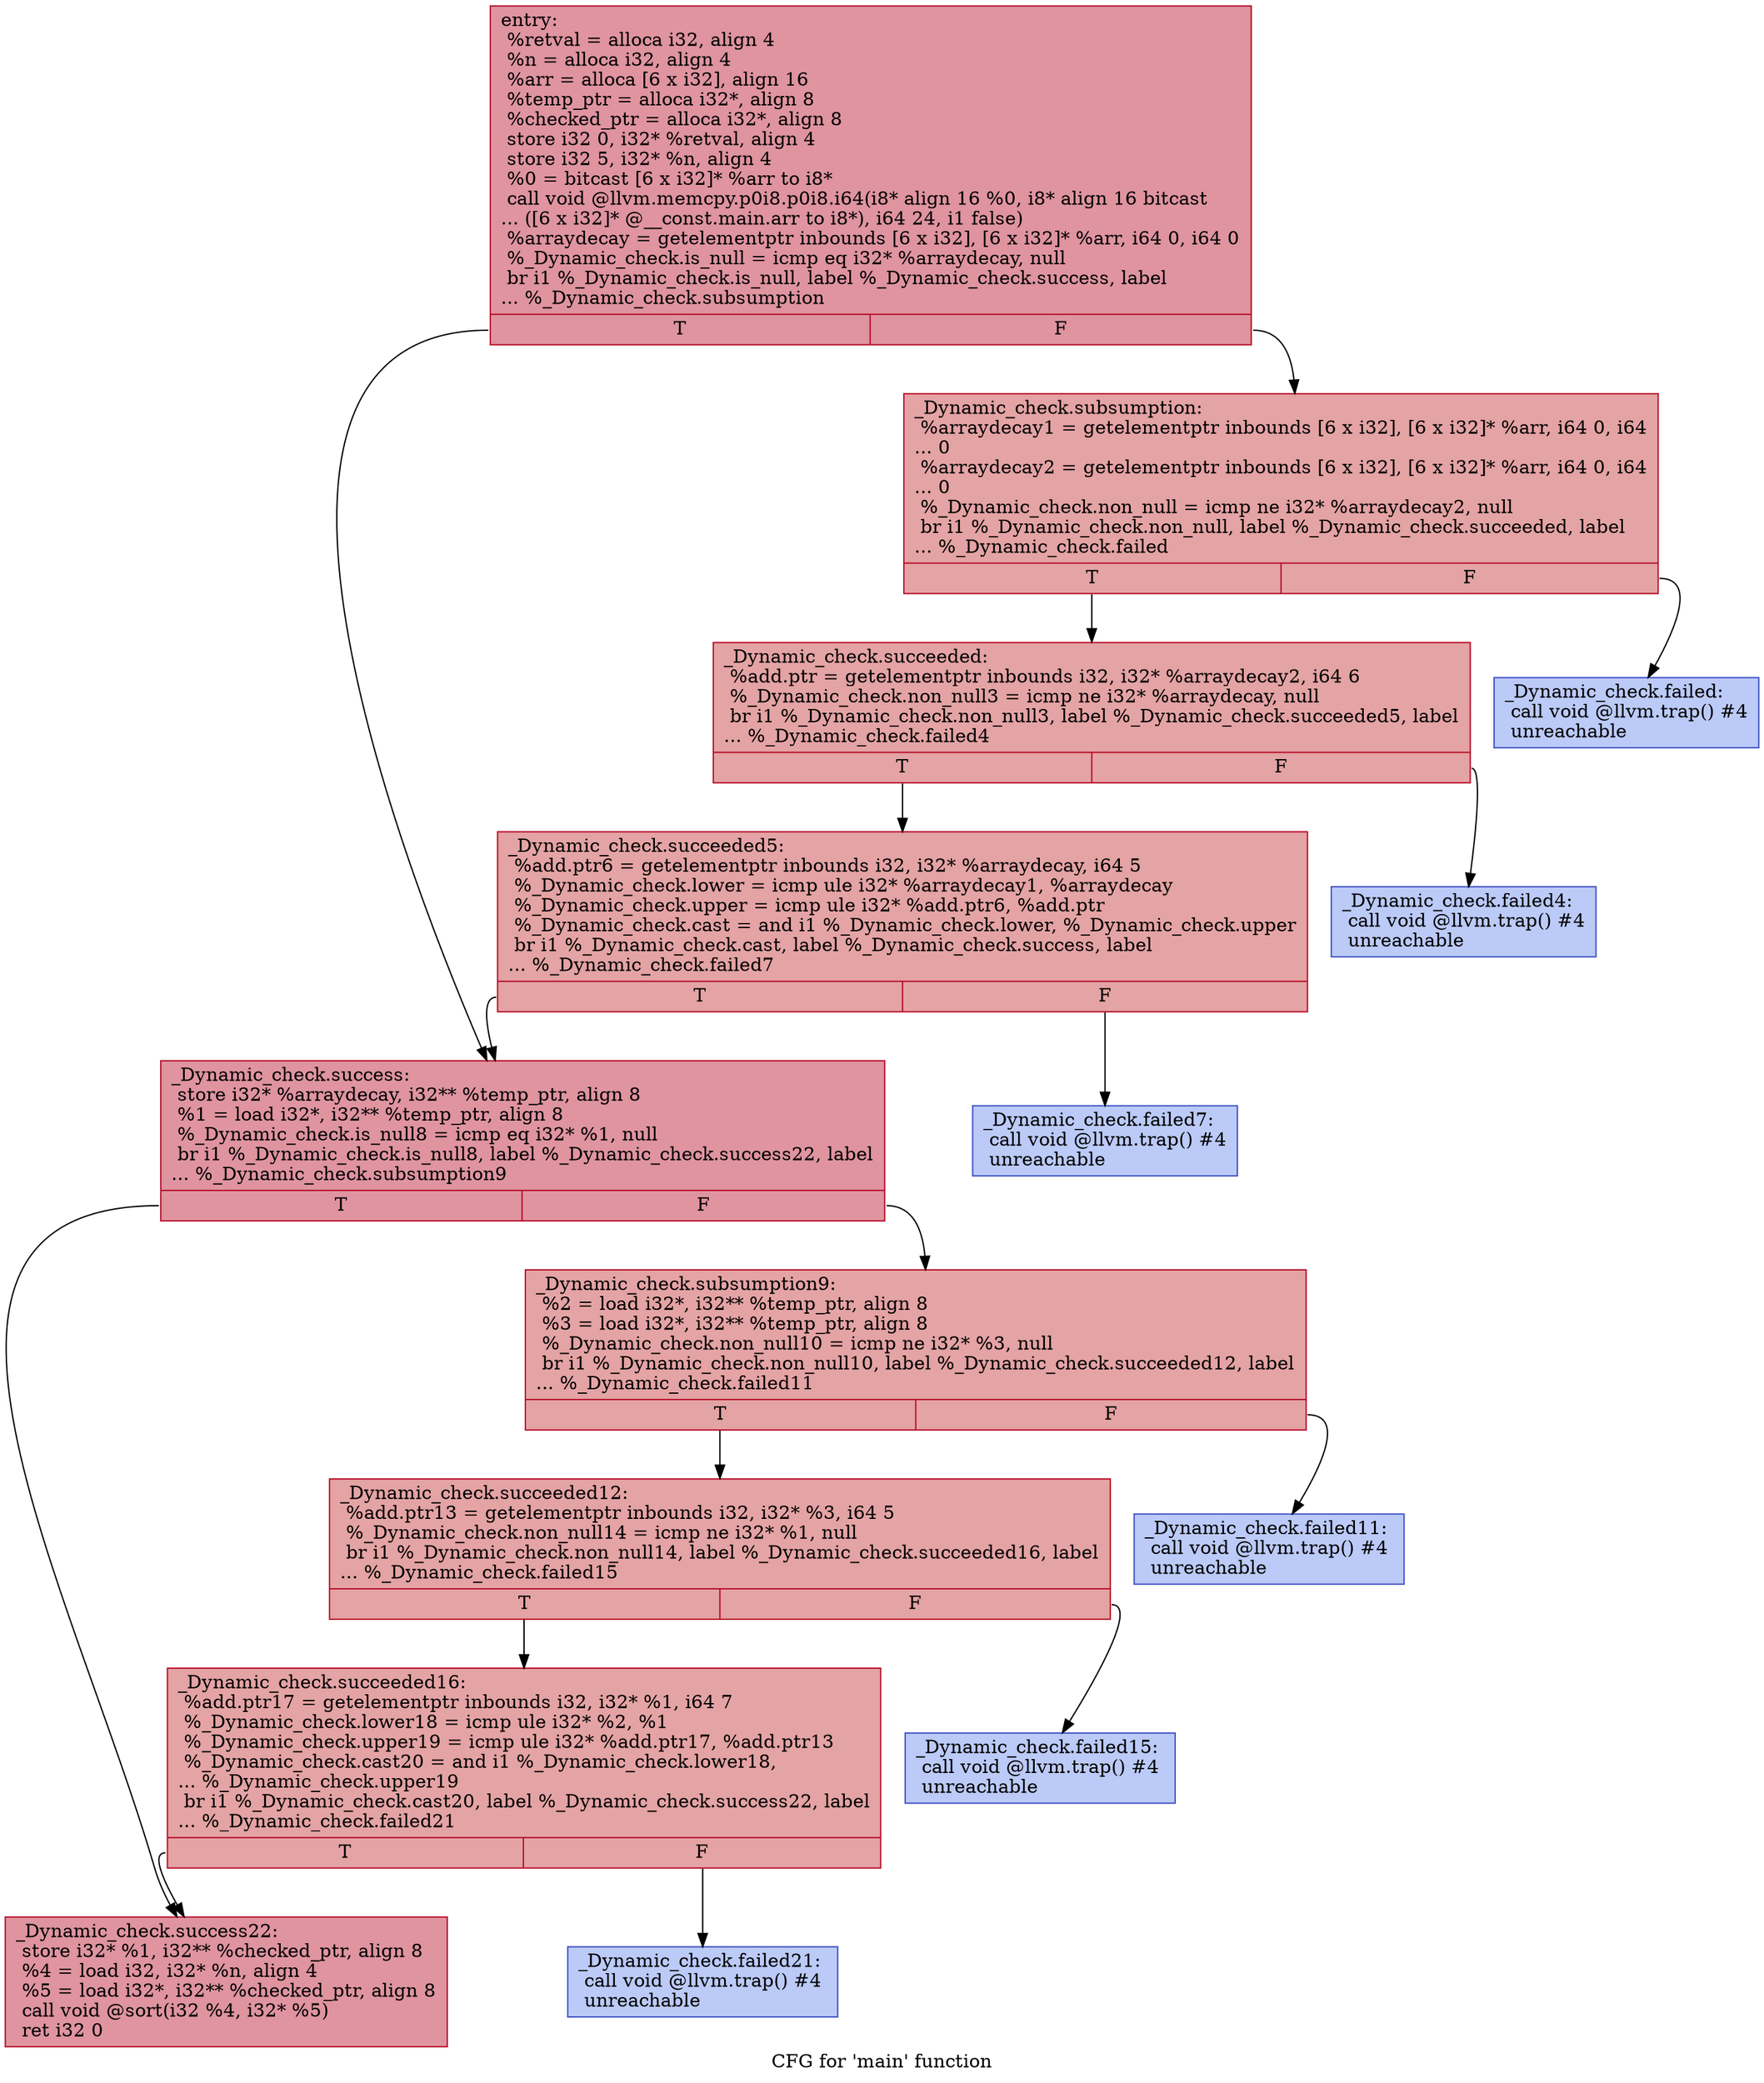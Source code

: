 digraph "CFG for 'main' function" {
	label="CFG for 'main' function";

	Node0x556bbaffe7e0 [shape=record,color="#b70d28ff", style=filled, fillcolor="#b70d2870",label="{entry:\l  %retval = alloca i32, align 4\l  %n = alloca i32, align 4\l  %arr = alloca [6 x i32], align 16\l  %temp_ptr = alloca i32*, align 8\l  %checked_ptr = alloca i32*, align 8\l  store i32 0, i32* %retval, align 4\l  store i32 5, i32* %n, align 4\l  %0 = bitcast [6 x i32]* %arr to i8*\l  call void @llvm.memcpy.p0i8.p0i8.i64(i8* align 16 %0, i8* align 16 bitcast\l... ([6 x i32]* @__const.main.arr to i8*), i64 24, i1 false)\l  %arraydecay = getelementptr inbounds [6 x i32], [6 x i32]* %arr, i64 0, i64 0\l  %_Dynamic_check.is_null = icmp eq i32* %arraydecay, null\l  br i1 %_Dynamic_check.is_null, label %_Dynamic_check.success, label\l... %_Dynamic_check.subsumption\l|{<s0>T|<s1>F}}"];
	Node0x556bbaffe7e0:s0 -> Node0x556bbafff3d0;
	Node0x556bbaffe7e0:s1 -> Node0x556bbafff420;
	Node0x556bbafff420 [shape=record,color="#b70d28ff", style=filled, fillcolor="#c32e3170",label="{_Dynamic_check.subsumption:                       \l  %arraydecay1 = getelementptr inbounds [6 x i32], [6 x i32]* %arr, i64 0, i64\l... 0\l  %arraydecay2 = getelementptr inbounds [6 x i32], [6 x i32]* %arr, i64 0, i64\l... 0\l  %_Dynamic_check.non_null = icmp ne i32* %arraydecay2, null\l  br i1 %_Dynamic_check.non_null, label %_Dynamic_check.succeeded, label\l... %_Dynamic_check.failed\l|{<s0>T|<s1>F}}"];
	Node0x556bbafff420:s0 -> Node0x556bbafffa00;
	Node0x556bbafff420:s1 -> Node0x556bbafffa90;
	Node0x556bbafffa00 [shape=record,color="#b70d28ff", style=filled, fillcolor="#c32e3170",label="{_Dynamic_check.succeeded:                         \l  %add.ptr = getelementptr inbounds i32, i32* %arraydecay2, i64 6\l  %_Dynamic_check.non_null3 = icmp ne i32* %arraydecay, null\l  br i1 %_Dynamic_check.non_null3, label %_Dynamic_check.succeeded5, label\l... %_Dynamic_check.failed4\l|{<s0>T|<s1>F}}"];
	Node0x556bbafffa00:s0 -> Node0x556bbafffd80;
	Node0x556bbafffa00:s1 -> Node0x556bbafffe10;
	Node0x556bbafffd80 [shape=record,color="#b70d28ff", style=filled, fillcolor="#c32e3170",label="{_Dynamic_check.succeeded5:                        \l  %add.ptr6 = getelementptr inbounds i32, i32* %arraydecay, i64 5\l  %_Dynamic_check.lower = icmp ule i32* %arraydecay1, %arraydecay\l  %_Dynamic_check.upper = icmp ule i32* %add.ptr6, %add.ptr\l  %_Dynamic_check.cast = and i1 %_Dynamic_check.lower, %_Dynamic_check.upper\l  br i1 %_Dynamic_check.cast, label %_Dynamic_check.success, label\l... %_Dynamic_check.failed7\l|{<s0>T|<s1>F}}"];
	Node0x556bbafffd80:s0 -> Node0x556bbafff3d0;
	Node0x556bbafffd80:s1 -> Node0x556bbafef780;
	Node0x556bbafff3d0 [shape=record,color="#b70d28ff", style=filled, fillcolor="#b70d2870",label="{_Dynamic_check.success:                           \l  store i32* %arraydecay, i32** %temp_ptr, align 8\l  %1 = load i32*, i32** %temp_ptr, align 8\l  %_Dynamic_check.is_null8 = icmp eq i32* %1, null\l  br i1 %_Dynamic_check.is_null8, label %_Dynamic_check.success22, label\l... %_Dynamic_check.subsumption9\l|{<s0>T|<s1>F}}"];
	Node0x556bbafff3d0:s0 -> Node0x556bbaff61c0;
	Node0x556bbafff3d0:s1 -> Node0x556bbaff6250;
	Node0x556bbaff6250 [shape=record,color="#b70d28ff", style=filled, fillcolor="#c32e3170",label="{_Dynamic_check.subsumption9:                      \l  %2 = load i32*, i32** %temp_ptr, align 8\l  %3 = load i32*, i32** %temp_ptr, align 8\l  %_Dynamic_check.non_null10 = icmp ne i32* %3, null\l  br i1 %_Dynamic_check.non_null10, label %_Dynamic_check.succeeded12, label\l... %_Dynamic_check.failed11\l|{<s0>T|<s1>F}}"];
	Node0x556bbaff6250:s0 -> Node0x556bbaff65a0;
	Node0x556bbaff6250:s1 -> Node0x556bbaff6630;
	Node0x556bbaff65a0 [shape=record,color="#b70d28ff", style=filled, fillcolor="#c32e3170",label="{_Dynamic_check.succeeded12:                       \l  %add.ptr13 = getelementptr inbounds i32, i32* %3, i64 5\l  %_Dynamic_check.non_null14 = icmp ne i32* %1, null\l  br i1 %_Dynamic_check.non_null14, label %_Dynamic_check.succeeded16, label\l... %_Dynamic_check.failed15\l|{<s0>T|<s1>F}}"];
	Node0x556bbaff65a0:s0 -> Node0x556bbaff6960;
	Node0x556bbaff65a0:s1 -> Node0x556bbaff69f0;
	Node0x556bbaff6960 [shape=record,color="#b70d28ff", style=filled, fillcolor="#c32e3170",label="{_Dynamic_check.succeeded16:                       \l  %add.ptr17 = getelementptr inbounds i32, i32* %1, i64 7\l  %_Dynamic_check.lower18 = icmp ule i32* %2, %1\l  %_Dynamic_check.upper19 = icmp ule i32* %add.ptr17, %add.ptr13\l  %_Dynamic_check.cast20 = and i1 %_Dynamic_check.lower18,\l... %_Dynamic_check.upper19\l  br i1 %_Dynamic_check.cast20, label %_Dynamic_check.success22, label\l... %_Dynamic_check.failed21\l|{<s0>T|<s1>F}}"];
	Node0x556bbaff6960:s0 -> Node0x556bbaff61c0;
	Node0x556bbaff6960:s1 -> Node0x556bbb002530;
	Node0x556bbaff61c0 [shape=record,color="#b70d28ff", style=filled, fillcolor="#b70d2870",label="{_Dynamic_check.success22:                         \l  store i32* %1, i32** %checked_ptr, align 8\l  %4 = load i32, i32* %n, align 4\l  %5 = load i32*, i32** %checked_ptr, align 8\l  call void @sort(i32 %4, i32* %5)\l  ret i32 0\l}"];
	Node0x556bbafffa90 [shape=record,color="#3d50c3ff", style=filled, fillcolor="#6687ed70",label="{_Dynamic_check.failed:                            \l  call void @llvm.trap() #4\l  unreachable\l}"];
	Node0x556bbafffe10 [shape=record,color="#3d50c3ff", style=filled, fillcolor="#6687ed70",label="{_Dynamic_check.failed4:                           \l  call void @llvm.trap() #4\l  unreachable\l}"];
	Node0x556bbafef780 [shape=record,color="#3d50c3ff", style=filled, fillcolor="#6687ed70",label="{_Dynamic_check.failed7:                           \l  call void @llvm.trap() #4\l  unreachable\l}"];
	Node0x556bbaff6630 [shape=record,color="#3d50c3ff", style=filled, fillcolor="#6687ed70",label="{_Dynamic_check.failed11:                          \l  call void @llvm.trap() #4\l  unreachable\l}"];
	Node0x556bbaff69f0 [shape=record,color="#3d50c3ff", style=filled, fillcolor="#6687ed70",label="{_Dynamic_check.failed15:                          \l  call void @llvm.trap() #4\l  unreachable\l}"];
	Node0x556bbb002530 [shape=record,color="#3d50c3ff", style=filled, fillcolor="#6687ed70",label="{_Dynamic_check.failed21:                          \l  call void @llvm.trap() #4\l  unreachable\l}"];
}
